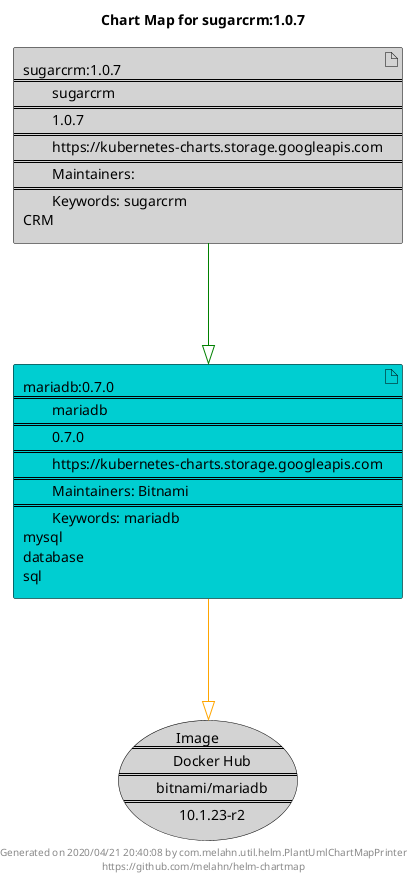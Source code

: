 @startuml
skinparam linetype ortho
skinparam backgroundColor white
skinparam usecaseBorderColor black
skinparam usecaseArrowColor LightSlateGray
skinparam artifactBorderColor black
skinparam artifactArrowColor LightSlateGray

title Chart Map for sugarcrm:1.0.7

'There are 2 referenced Helm Charts
artifact "mariadb:0.7.0\n====\n\tmariadb\n====\n\t0.7.0\n====\n\thttps://kubernetes-charts.storage.googleapis.com\n====\n\tMaintainers: Bitnami\n====\n\tKeywords: mariadb\nmysql\ndatabase\nsql" as mariadb_0_7_0 #DarkTurquoise
artifact "sugarcrm:1.0.7\n====\n\tsugarcrm\n====\n\t1.0.7\n====\n\thttps://kubernetes-charts.storage.googleapis.com\n====\n\tMaintainers: \n====\n\tKeywords: sugarcrm\nCRM" as sugarcrm_1_0_7 #LightGrey

'There is one referenced Docker Image
usecase "Image\n====\n\tDocker Hub\n====\n\tbitnami/mariadb\n====\n\t10.1.23-r2" as bitnami_mariadb_10_1_23_r2 #LightGray

'Chart Dependencies
sugarcrm_1_0_7--[#green]-|>mariadb_0_7_0
mariadb_0_7_0--[#orange]-|>bitnami_mariadb_10_1_23_r2

center footer Generated on 2020/04/21 20:40:08 by com.melahn.util.helm.PlantUmlChartMapPrinter\nhttps://github.com/melahn/helm-chartmap
@enduml
